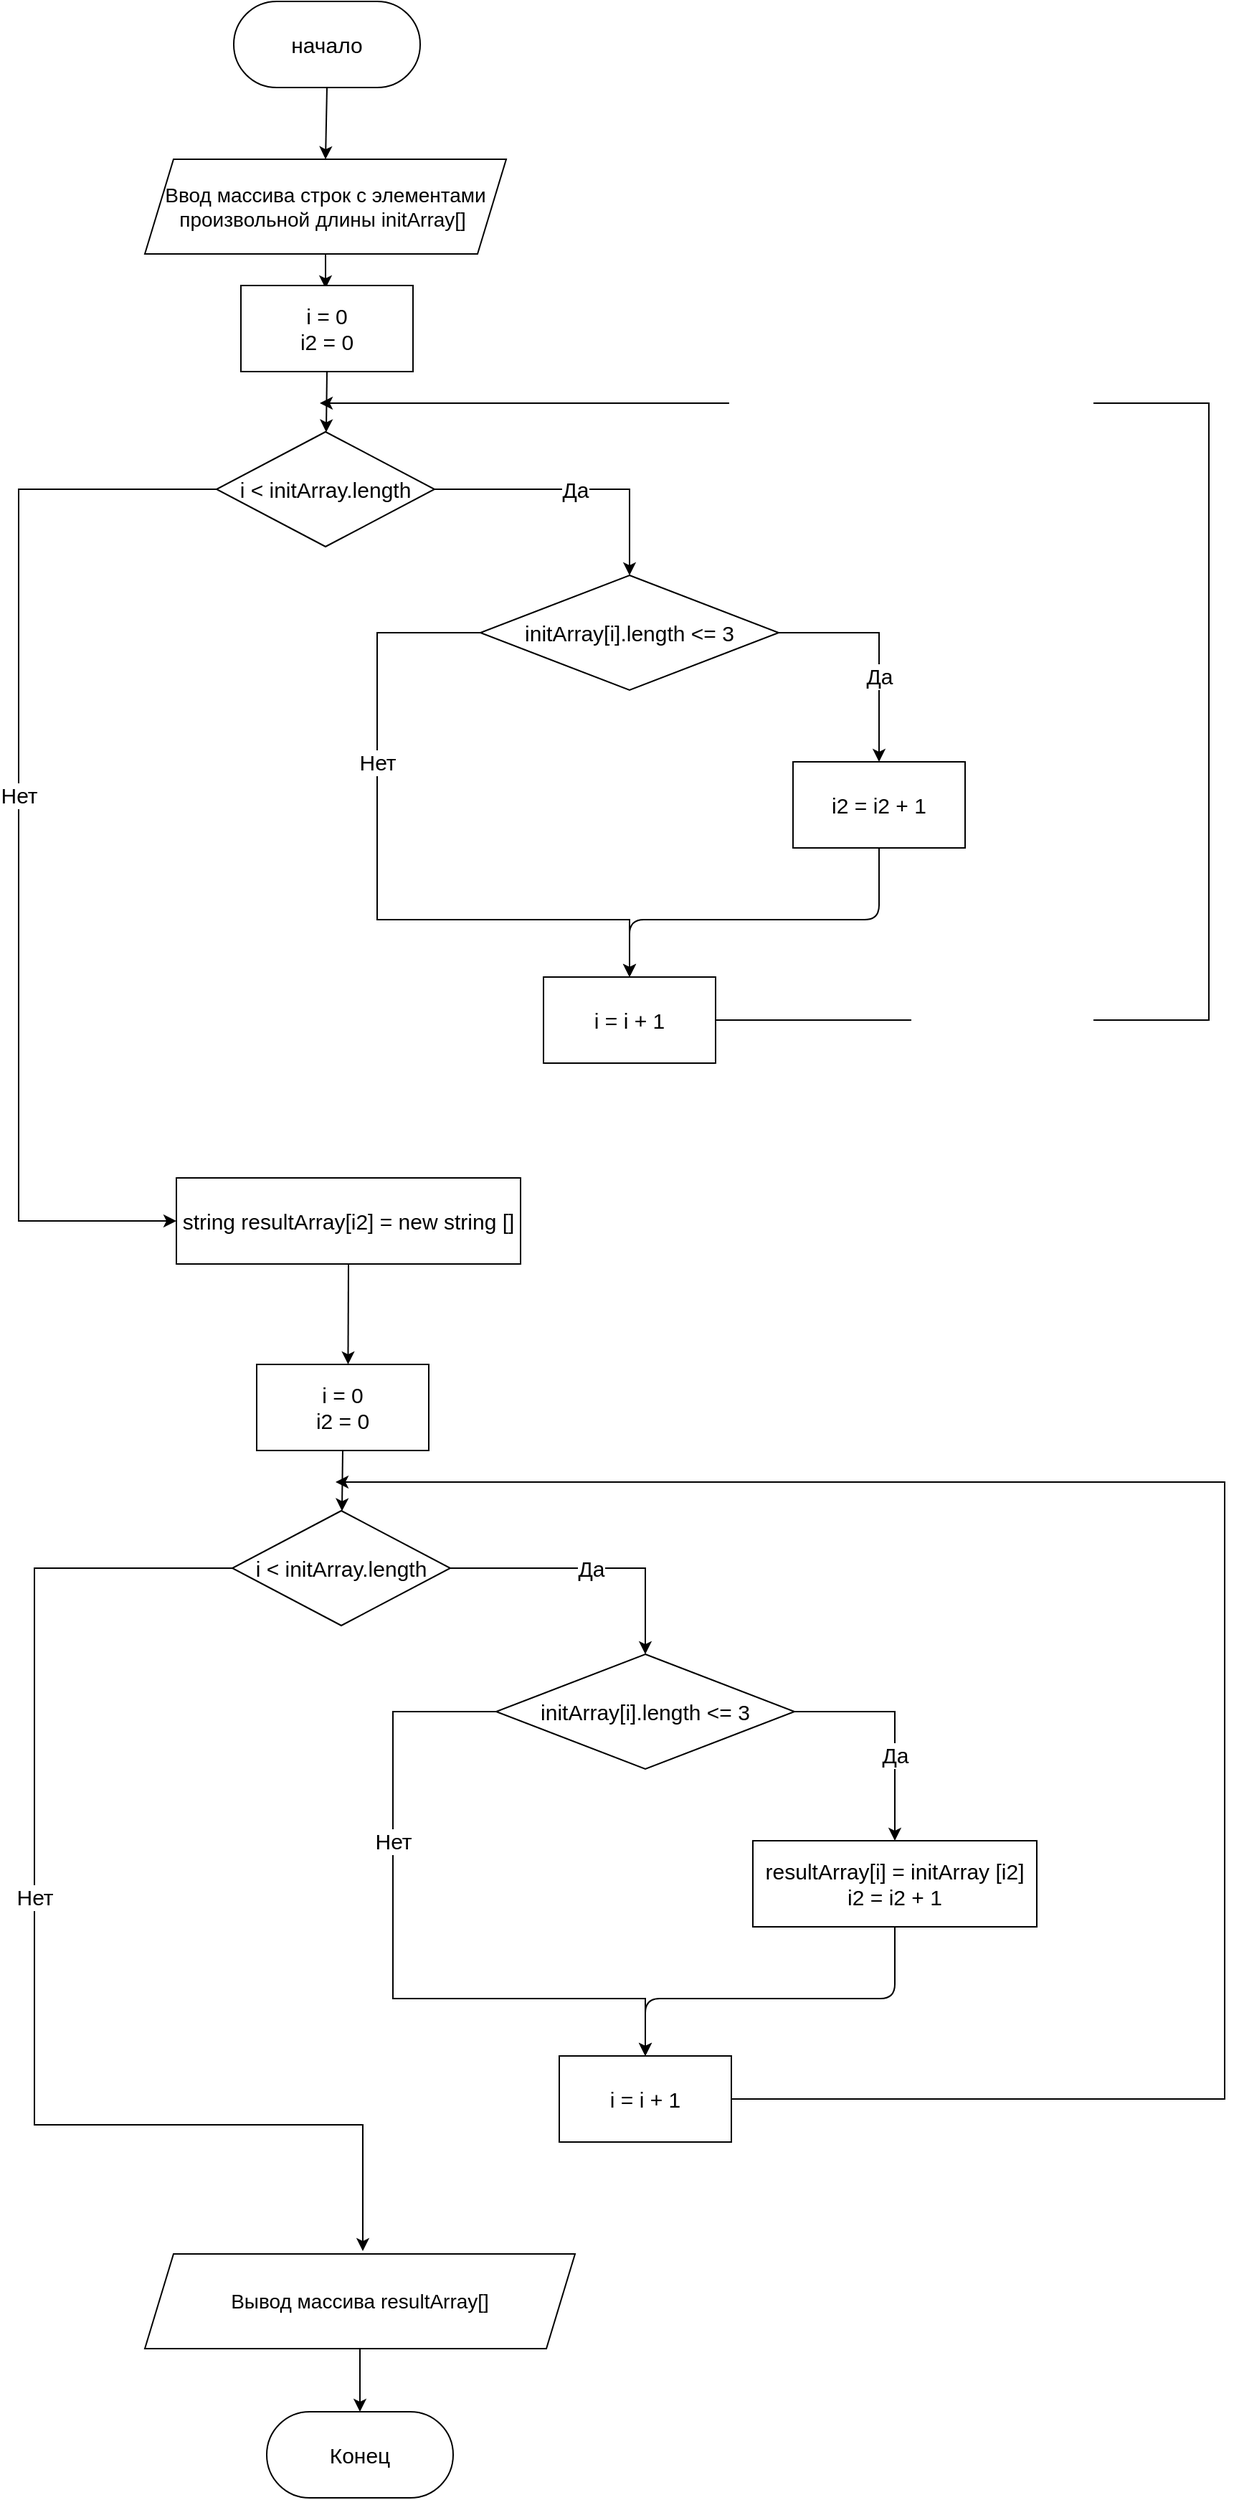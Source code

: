 <mxfile>
    <diagram id="XtPj1n5r-NvNzm8ePHtC" name="Страница 1">
        <mxGraphModel dx="401" dy="190" grid="1" gridSize="10" guides="1" tooltips="1" connect="1" arrows="1" fold="1" page="1" pageScale="1" pageWidth="827" pageHeight="1169" math="0" shadow="0">
            <root>
                <mxCell id="0"/>
                <mxCell id="1" parent="0"/>
                <mxCell id="6" style="edgeStyle=none;html=1;exitX=0.5;exitY=1;exitDx=0;exitDy=0;entryX=0.5;entryY=0;entryDx=0;entryDy=0;" edge="1" parent="1" source="2" target="3">
                    <mxGeometry relative="1" as="geometry"/>
                </mxCell>
                <mxCell id="2" value="&lt;font style=&quot;font-size: 15px&quot;&gt;начало&lt;/font&gt;" style="rounded=1;whiteSpace=wrap;html=1;arcSize=50;" vertex="1" parent="1">
                    <mxGeometry x="350" y="40" width="130" height="60" as="geometry"/>
                </mxCell>
                <mxCell id="5" style="edgeStyle=none;html=1;exitX=0.5;exitY=1;exitDx=0;exitDy=0;" edge="1" parent="1" source="3">
                    <mxGeometry relative="1" as="geometry">
                        <mxPoint x="414" y="240" as="targetPoint"/>
                    </mxGeometry>
                </mxCell>
                <mxCell id="3" value="&lt;div&gt;&lt;font style=&quot;font-size: 14px&quot;&gt;Ввод массива строк с элементами произвольной длины initArray[]&amp;nbsp;&lt;/font&gt;&lt;/div&gt;" style="shape=parallelogram;perimeter=parallelogramPerimeter;whiteSpace=wrap;html=1;fixedSize=1;" vertex="1" parent="1">
                    <mxGeometry x="288" y="150" width="252" height="66" as="geometry"/>
                </mxCell>
                <mxCell id="7" value="Да" style="edgeStyle=orthogonalEdgeStyle;rounded=0;orthogonalLoop=1;jettySize=auto;html=1;fontSize=15;entryX=0.5;entryY=0;entryDx=0;entryDy=0;" edge="1" parent="1" source="10" target="18">
                    <mxGeometry relative="1" as="geometry">
                        <mxPoint x="560" y="420" as="targetPoint"/>
                        <Array as="points">
                            <mxPoint x="626" y="380"/>
                        </Array>
                    </mxGeometry>
                </mxCell>
                <mxCell id="8" style="edgeStyle=orthogonalEdgeStyle;rounded=0;orthogonalLoop=1;jettySize=auto;html=1;exitX=0;exitY=0.5;exitDx=0;exitDy=0;fontSize=15;entryX=0;entryY=0.5;entryDx=0;entryDy=0;" edge="1" parent="1" source="10" target="17">
                    <mxGeometry relative="1" as="geometry">
                        <mxPoint x="270" y="600" as="targetPoint"/>
                        <Array as="points">
                            <mxPoint x="200" y="380"/>
                            <mxPoint x="200" y="890"/>
                        </Array>
                    </mxGeometry>
                </mxCell>
                <mxCell id="9" value="Нет" style="edgeLabel;html=1;align=center;verticalAlign=middle;resizable=0;points=[];fontSize=15;" vertex="1" connectable="0" parent="8">
                    <mxGeometry x="-0.624" relative="1" as="geometry">
                        <mxPoint y="208" as="offset"/>
                    </mxGeometry>
                </mxCell>
                <mxCell id="10" value="i &amp;lt; initArray.length" style="rhombus;whiteSpace=wrap;html=1;fontSize=15;" vertex="1" parent="1">
                    <mxGeometry x="338" y="340" width="152" height="80" as="geometry"/>
                </mxCell>
                <mxCell id="11" value="i = 0&lt;br&gt;i2 = 0" style="rounded=0;whiteSpace=wrap;html=1;fontSize=15;" vertex="1" parent="1">
                    <mxGeometry x="355" y="238" width="120" height="60" as="geometry"/>
                </mxCell>
                <mxCell id="13" value="" style="endArrow=classic;html=1;rounded=0;fontSize=15;exitX=0.5;exitY=1;exitDx=0;exitDy=0;" edge="1" parent="1" source="11" target="10">
                    <mxGeometry width="50" height="50" relative="1" as="geometry">
                        <mxPoint x="390" y="380" as="sourcePoint"/>
                        <mxPoint x="440" y="330" as="targetPoint"/>
                    </mxGeometry>
                </mxCell>
                <mxCell id="14" style="edgeStyle=orthogonalEdgeStyle;rounded=0;orthogonalLoop=1;jettySize=auto;html=1;fontSize=15;exitX=1;exitY=0.5;exitDx=0;exitDy=0;" edge="1" parent="1" source="15">
                    <mxGeometry relative="1" as="geometry">
                        <mxPoint x="410" y="320" as="targetPoint"/>
                        <Array as="points">
                            <mxPoint x="1030" y="750"/>
                            <mxPoint x="1030" y="320"/>
                        </Array>
                    </mxGeometry>
                </mxCell>
                <mxCell id="15" value="i = i + 1" style="rounded=0;whiteSpace=wrap;html=1;fontSize=15;" vertex="1" parent="1">
                    <mxGeometry x="566" y="720" width="120" height="60" as="geometry"/>
                </mxCell>
                <mxCell id="42" style="edgeStyle=none;html=1;exitX=0.5;exitY=1;exitDx=0;exitDy=0;entryX=0.531;entryY=-0.001;entryDx=0;entryDy=0;fontSize=15;entryPerimeter=0;" edge="1" parent="1" source="17" target="31">
                    <mxGeometry relative="1" as="geometry"/>
                </mxCell>
                <mxCell id="17" value="&lt;div&gt;string resultArray[i2] = new string []&lt;/div&gt;" style="rounded=0;whiteSpace=wrap;html=1;fontSize=15;" vertex="1" parent="1">
                    <mxGeometry x="310" y="860" width="240" height="60" as="geometry"/>
                </mxCell>
                <mxCell id="18" value="initArray[i].length &amp;lt;= 3" style="rhombus;whiteSpace=wrap;html=1;fontSize=15;" vertex="1" parent="1">
                    <mxGeometry x="522" y="440" width="208" height="80" as="geometry"/>
                </mxCell>
                <mxCell id="19" value="i2 = i2 + 1" style="rounded=0;whiteSpace=wrap;html=1;fontSize=15;" vertex="1" parent="1">
                    <mxGeometry x="740" y="570" width="120" height="60" as="geometry"/>
                </mxCell>
                <mxCell id="22" value="Да" style="edgeStyle=orthogonalEdgeStyle;rounded=0;orthogonalLoop=1;jettySize=auto;html=1;fontSize=15;entryX=0.5;entryY=0;entryDx=0;entryDy=0;" edge="1" parent="1" target="19">
                    <mxGeometry x="0.25" relative="1" as="geometry">
                        <mxPoint x="866" y="540" as="targetPoint"/>
                        <mxPoint x="730" y="480" as="sourcePoint"/>
                        <Array as="points">
                            <mxPoint x="800" y="480"/>
                        </Array>
                        <mxPoint as="offset"/>
                    </mxGeometry>
                </mxCell>
                <mxCell id="23" style="edgeStyle=orthogonalEdgeStyle;rounded=0;orthogonalLoop=1;jettySize=auto;html=1;fontSize=15;entryX=0.5;entryY=0;entryDx=0;entryDy=0;" edge="1" parent="1" target="15">
                    <mxGeometry relative="1" as="geometry">
                        <mxPoint x="462" y="680" as="targetPoint"/>
                        <mxPoint x="522" y="480" as="sourcePoint"/>
                        <Array as="points">
                            <mxPoint x="450" y="480"/>
                            <mxPoint x="450" y="680"/>
                            <mxPoint x="626" y="680"/>
                        </Array>
                    </mxGeometry>
                </mxCell>
                <mxCell id="24" value="Нет" style="edgeLabel;html=1;align=center;verticalAlign=middle;resizable=0;points=[];fontSize=15;" vertex="1" connectable="0" parent="23">
                    <mxGeometry x="-0.624" relative="1" as="geometry">
                        <mxPoint y="70" as="offset"/>
                    </mxGeometry>
                </mxCell>
                <mxCell id="26" style="edgeStyle=none;html=1;exitX=0.5;exitY=1;exitDx=0;exitDy=0;entryX=0.5;entryY=0;entryDx=0;entryDy=0;" edge="1" parent="1" source="19" target="15">
                    <mxGeometry relative="1" as="geometry">
                        <mxPoint x="610" y="680" as="targetPoint"/>
                        <Array as="points">
                            <mxPoint x="800" y="680"/>
                            <mxPoint x="626" y="680"/>
                        </Array>
                    </mxGeometry>
                </mxCell>
                <mxCell id="27" value="Да" style="edgeStyle=orthogonalEdgeStyle;rounded=0;orthogonalLoop=1;jettySize=auto;html=1;fontSize=15;entryX=0.5;entryY=0;entryDx=0;entryDy=0;" edge="1" parent="1" source="30" target="36">
                    <mxGeometry relative="1" as="geometry">
                        <mxPoint x="571" y="1172" as="targetPoint"/>
                        <Array as="points">
                            <mxPoint x="637" y="1132"/>
                        </Array>
                    </mxGeometry>
                </mxCell>
                <mxCell id="28" style="edgeStyle=orthogonalEdgeStyle;rounded=0;orthogonalLoop=1;jettySize=auto;html=1;exitX=0;exitY=0.5;exitDx=0;exitDy=0;fontSize=15;" edge="1" parent="1" source="30">
                    <mxGeometry relative="1" as="geometry">
                        <mxPoint x="440" y="1608" as="targetPoint"/>
                        <Array as="points">
                            <mxPoint x="211" y="1132"/>
                            <mxPoint x="211" y="1520"/>
                            <mxPoint x="440" y="1520"/>
                            <mxPoint x="440" y="1608"/>
                        </Array>
                    </mxGeometry>
                </mxCell>
                <mxCell id="29" value="Нет" style="edgeLabel;html=1;align=center;verticalAlign=middle;resizable=0;points=[];fontSize=15;" vertex="1" connectable="0" parent="28">
                    <mxGeometry x="-0.624" relative="1" as="geometry">
                        <mxPoint y="208" as="offset"/>
                    </mxGeometry>
                </mxCell>
                <mxCell id="30" value="i &amp;lt; initArray.length" style="rhombus;whiteSpace=wrap;html=1;fontSize=15;" vertex="1" parent="1">
                    <mxGeometry x="349" y="1092" width="152" height="80" as="geometry"/>
                </mxCell>
                <mxCell id="31" value="i = 0&lt;br&gt;i2 = 0" style="rounded=0;whiteSpace=wrap;html=1;fontSize=15;" vertex="1" parent="1">
                    <mxGeometry x="366" y="990" width="120" height="60" as="geometry"/>
                </mxCell>
                <mxCell id="32" value="" style="endArrow=classic;html=1;rounded=0;fontSize=15;exitX=0.5;exitY=1;exitDx=0;exitDy=0;" edge="1" parent="1" source="31" target="30">
                    <mxGeometry width="50" height="50" relative="1" as="geometry">
                        <mxPoint x="401" y="1132" as="sourcePoint"/>
                        <mxPoint x="451" y="1082" as="targetPoint"/>
                    </mxGeometry>
                </mxCell>
                <mxCell id="33" style="edgeStyle=orthogonalEdgeStyle;rounded=0;orthogonalLoop=1;jettySize=auto;html=1;fontSize=15;exitX=1;exitY=0.5;exitDx=0;exitDy=0;" edge="1" parent="1" source="34">
                    <mxGeometry relative="1" as="geometry">
                        <mxPoint x="421" y="1072" as="targetPoint"/>
                        <Array as="points">
                            <mxPoint x="1041" y="1502"/>
                            <mxPoint x="1041" y="1072"/>
                        </Array>
                    </mxGeometry>
                </mxCell>
                <mxCell id="34" value="i = i + 1" style="rounded=0;whiteSpace=wrap;html=1;fontSize=15;" vertex="1" parent="1">
                    <mxGeometry x="577" y="1472" width="120" height="60" as="geometry"/>
                </mxCell>
                <mxCell id="36" value="initArray[i].length &amp;lt;= 3" style="rhombus;whiteSpace=wrap;html=1;fontSize=15;" vertex="1" parent="1">
                    <mxGeometry x="533" y="1192" width="208" height="80" as="geometry"/>
                </mxCell>
                <mxCell id="37" value="resultArray[i] = initArray [i2]&lt;br&gt;i2 = i2 + 1" style="rounded=0;whiteSpace=wrap;html=1;fontSize=15;" vertex="1" parent="1">
                    <mxGeometry x="712" y="1322" width="198" height="60" as="geometry"/>
                </mxCell>
                <mxCell id="38" value="Да" style="edgeStyle=orthogonalEdgeStyle;rounded=0;orthogonalLoop=1;jettySize=auto;html=1;fontSize=15;entryX=0.5;entryY=0;entryDx=0;entryDy=0;" edge="1" parent="1" target="37">
                    <mxGeometry x="0.25" relative="1" as="geometry">
                        <mxPoint x="877" y="1292" as="targetPoint"/>
                        <mxPoint x="741" y="1232" as="sourcePoint"/>
                        <Array as="points">
                            <mxPoint x="811" y="1232"/>
                        </Array>
                        <mxPoint as="offset"/>
                    </mxGeometry>
                </mxCell>
                <mxCell id="39" style="edgeStyle=orthogonalEdgeStyle;rounded=0;orthogonalLoop=1;jettySize=auto;html=1;fontSize=15;entryX=0.5;entryY=0;entryDx=0;entryDy=0;" edge="1" parent="1" target="34">
                    <mxGeometry relative="1" as="geometry">
                        <mxPoint x="473" y="1432" as="targetPoint"/>
                        <mxPoint x="533" y="1232" as="sourcePoint"/>
                        <Array as="points">
                            <mxPoint x="461" y="1232"/>
                            <mxPoint x="461" y="1432"/>
                            <mxPoint x="637" y="1432"/>
                        </Array>
                    </mxGeometry>
                </mxCell>
                <mxCell id="40" value="Нет" style="edgeLabel;html=1;align=center;verticalAlign=middle;resizable=0;points=[];fontSize=15;" vertex="1" connectable="0" parent="39">
                    <mxGeometry x="-0.624" relative="1" as="geometry">
                        <mxPoint y="70" as="offset"/>
                    </mxGeometry>
                </mxCell>
                <mxCell id="41" style="edgeStyle=none;html=1;exitX=0.5;exitY=1;exitDx=0;exitDy=0;entryX=0.5;entryY=0;entryDx=0;entryDy=0;" edge="1" parent="1" source="37" target="34">
                    <mxGeometry relative="1" as="geometry">
                        <mxPoint x="621" y="1432" as="targetPoint"/>
                        <Array as="points">
                            <mxPoint x="811" y="1432"/>
                            <mxPoint x="637" y="1432"/>
                        </Array>
                    </mxGeometry>
                </mxCell>
                <mxCell id="45" style="edgeStyle=none;html=1;exitX=0.5;exitY=1;exitDx=0;exitDy=0;entryX=0.5;entryY=0;entryDx=0;entryDy=0;fontSize=15;" edge="1" parent="1" source="43" target="44">
                    <mxGeometry relative="1" as="geometry"/>
                </mxCell>
                <mxCell id="43" value="&lt;span style=&quot;font-size: 14px&quot;&gt;Вывод массива resultArray[]&lt;/span&gt;" style="shape=parallelogram;perimeter=parallelogramPerimeter;whiteSpace=wrap;html=1;fixedSize=1;" vertex="1" parent="1">
                    <mxGeometry x="288" y="1610" width="300" height="66" as="geometry"/>
                </mxCell>
                <mxCell id="44" value="&lt;span style=&quot;font-size: 15px&quot;&gt;Конец&lt;/span&gt;" style="rounded=1;whiteSpace=wrap;html=1;arcSize=50;" vertex="1" parent="1">
                    <mxGeometry x="373" y="1720" width="130" height="60" as="geometry"/>
                </mxCell>
            </root>
        </mxGraphModel>
    </diagram>
</mxfile>